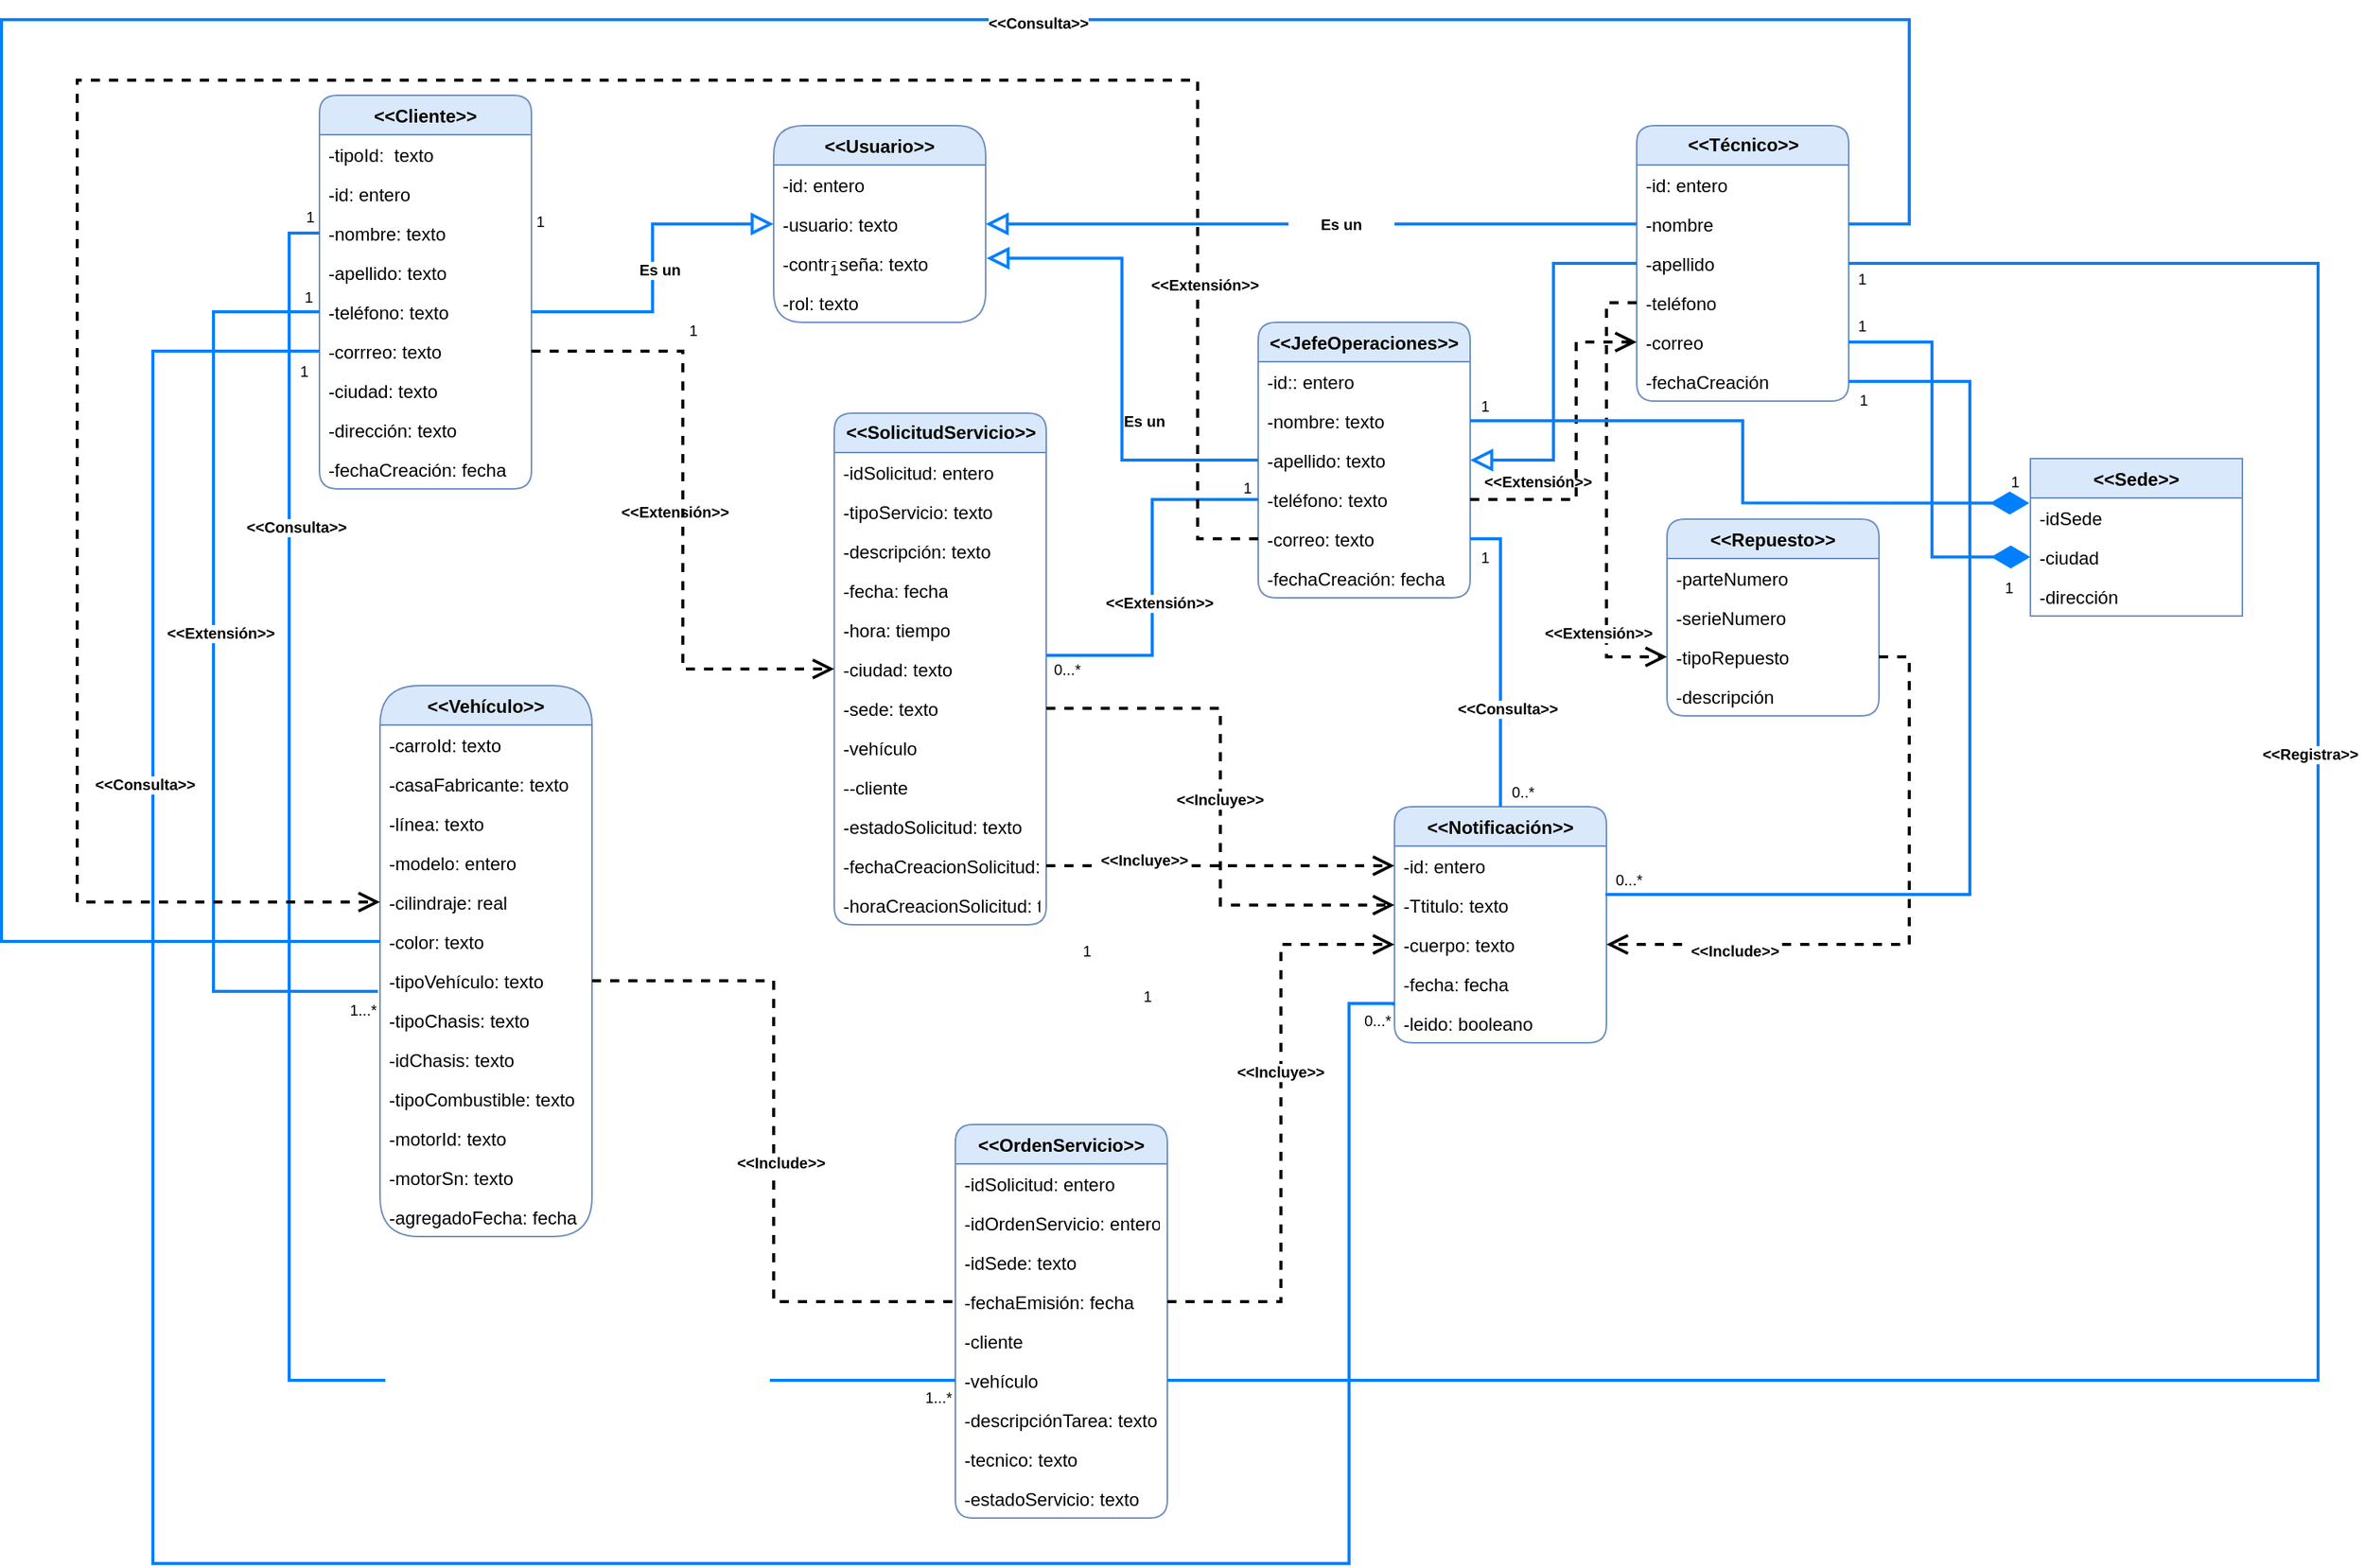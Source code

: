 <mxfile version="20.2.7" type="github">
  <diagram id="WxZgPyMLXEtj6TzBHhpI" name="Página-1">
    <mxGraphModel dx="2383" dy="1953" grid="1" gridSize="10" guides="0" tooltips="1" connect="1" arrows="1" fold="1" page="1" pageScale="1" pageWidth="827" pageHeight="1169" background="none" math="0" shadow="0">
      <root>
        <mxCell id="0" />
        <mxCell id="1" parent="0" />
        <mxCell id="JuVtvxZwjuhmVleojVNO-1" value="&lt;&lt;Cliente&gt;&gt;" style="swimlane;fontStyle=1;childLayout=stackLayout;horizontal=1;startSize=26;fillColor=#dae8fc;horizontalStack=0;resizeParent=1;resizeParentMax=0;resizeLast=0;collapsible=1;marginBottom=0;strokeColor=#6c8ebf;rounded=1;" parent="1" vertex="1">
          <mxGeometry x="-130" y="10" width="140" height="260" as="geometry">
            <mxRectangle x="290" y="150" width="100" height="30" as="alternateBounds" />
          </mxGeometry>
        </mxCell>
        <mxCell id="JuVtvxZwjuhmVleojVNO-2" value="-tipoId:  texto" style="text;strokeColor=none;fillColor=none;align=left;verticalAlign=top;spacingLeft=4;spacingRight=4;overflow=hidden;rotatable=0;points=[[0,0.5],[1,0.5]];portConstraint=eastwest;rounded=1;" parent="JuVtvxZwjuhmVleojVNO-1" vertex="1">
          <mxGeometry y="26" width="140" height="26" as="geometry" />
        </mxCell>
        <mxCell id="JuVtvxZwjuhmVleojVNO-3" value="-id: entero" style="text;strokeColor=none;fillColor=none;align=left;verticalAlign=top;spacingLeft=4;spacingRight=4;overflow=hidden;rotatable=0;points=[[0,0.5],[1,0.5]];portConstraint=eastwest;rounded=1;" parent="JuVtvxZwjuhmVleojVNO-1" vertex="1">
          <mxGeometry y="52" width="140" height="26" as="geometry" />
        </mxCell>
        <mxCell id="JuVtvxZwjuhmVleojVNO-4" value="-nombre: texto" style="text;strokeColor=none;fillColor=none;align=left;verticalAlign=top;spacingLeft=4;spacingRight=4;overflow=hidden;rotatable=0;points=[[0,0.5],[1,0.5]];portConstraint=eastwest;rounded=1;" parent="JuVtvxZwjuhmVleojVNO-1" vertex="1">
          <mxGeometry y="78" width="140" height="26" as="geometry" />
        </mxCell>
        <mxCell id="JuVtvxZwjuhmVleojVNO-7" value="-apellido: texto" style="text;strokeColor=none;fillColor=none;align=left;verticalAlign=top;spacingLeft=4;spacingRight=4;overflow=hidden;rotatable=0;points=[[0,0.5],[1,0.5]];portConstraint=eastwest;rounded=1;" parent="JuVtvxZwjuhmVleojVNO-1" vertex="1">
          <mxGeometry y="104" width="140" height="26" as="geometry" />
        </mxCell>
        <mxCell id="JuVtvxZwjuhmVleojVNO-8" value="-teléfono: texto" style="text;strokeColor=none;fillColor=none;align=left;verticalAlign=top;spacingLeft=4;spacingRight=4;overflow=hidden;rotatable=0;points=[[0,0.5],[1,0.5]];portConstraint=eastwest;rounded=1;" parent="JuVtvxZwjuhmVleojVNO-1" vertex="1">
          <mxGeometry y="130" width="140" height="26" as="geometry" />
        </mxCell>
        <mxCell id="JuVtvxZwjuhmVleojVNO-11" value="-corrreo: texto" style="text;strokeColor=none;fillColor=none;align=left;verticalAlign=top;spacingLeft=4;spacingRight=4;overflow=hidden;rotatable=0;points=[[0,0.5],[1,0.5]];portConstraint=eastwest;rounded=1;" parent="JuVtvxZwjuhmVleojVNO-1" vertex="1">
          <mxGeometry y="156" width="140" height="26" as="geometry" />
        </mxCell>
        <mxCell id="JuVtvxZwjuhmVleojVNO-12" value="-ciudad: texto" style="text;strokeColor=none;fillColor=none;align=left;verticalAlign=top;spacingLeft=4;spacingRight=4;overflow=hidden;rotatable=0;points=[[0,0.5],[1,0.5]];portConstraint=eastwest;rounded=1;" parent="JuVtvxZwjuhmVleojVNO-1" vertex="1">
          <mxGeometry y="182" width="140" height="26" as="geometry" />
        </mxCell>
        <mxCell id="JuVtvxZwjuhmVleojVNO-15" value="-dirección: texto" style="text;strokeColor=none;fillColor=none;align=left;verticalAlign=top;spacingLeft=4;spacingRight=4;overflow=hidden;rotatable=0;points=[[0,0.5],[1,0.5]];portConstraint=eastwest;rounded=1;" parent="JuVtvxZwjuhmVleojVNO-1" vertex="1">
          <mxGeometry y="208" width="140" height="26" as="geometry" />
        </mxCell>
        <mxCell id="JuVtvxZwjuhmVleojVNO-14" value="-fechaCreación: fecha" style="text;strokeColor=none;fillColor=none;align=left;verticalAlign=top;spacingLeft=4;spacingRight=4;overflow=hidden;rotatable=0;points=[[0,0.5],[1,0.5]];portConstraint=eastwest;rounded=1;" parent="JuVtvxZwjuhmVleojVNO-1" vertex="1">
          <mxGeometry y="234" width="140" height="26" as="geometry" />
        </mxCell>
        <mxCell id="JuVtvxZwjuhmVleojVNO-16" value="&lt;&lt;Usuario&gt;&gt;" style="swimlane;fontStyle=1;childLayout=stackLayout;horizontal=1;startSize=26;fillColor=#dae8fc;horizontalStack=0;resizeParent=1;resizeParentMax=0;resizeLast=0;collapsible=1;marginBottom=0;strokeColor=#6c8ebf;rounded=1;arcSize=25;" parent="1" vertex="1">
          <mxGeometry x="170" y="30" width="140" height="130" as="geometry" />
        </mxCell>
        <mxCell id="JuVtvxZwjuhmVleojVNO-17" value="-id: entero" style="text;strokeColor=none;fillColor=none;align=left;verticalAlign=top;spacingLeft=4;spacingRight=4;overflow=hidden;rotatable=0;points=[[0,0.5],[1,0.5]];portConstraint=eastwest;rounded=1;" parent="JuVtvxZwjuhmVleojVNO-16" vertex="1">
          <mxGeometry y="26" width="140" height="26" as="geometry" />
        </mxCell>
        <mxCell id="JuVtvxZwjuhmVleojVNO-19" value="-usuario: texto" style="text;strokeColor=none;fillColor=none;align=left;verticalAlign=top;spacingLeft=4;spacingRight=4;overflow=hidden;rotatable=0;points=[[0,0.5],[1,0.5]];portConstraint=eastwest;rounded=1;" parent="JuVtvxZwjuhmVleojVNO-16" vertex="1">
          <mxGeometry y="52" width="140" height="26" as="geometry" />
        </mxCell>
        <mxCell id="JuVtvxZwjuhmVleojVNO-21" value="-contraseña: texto" style="text;strokeColor=none;fillColor=none;align=left;verticalAlign=top;spacingLeft=4;spacingRight=4;overflow=hidden;rotatable=0;points=[[0,0.5],[1,0.5]];portConstraint=eastwest;rounded=1;" parent="JuVtvxZwjuhmVleojVNO-16" vertex="1">
          <mxGeometry y="78" width="140" height="26" as="geometry" />
        </mxCell>
        <mxCell id="JuVtvxZwjuhmVleojVNO-31" value="-rol: texto" style="text;strokeColor=none;fillColor=none;align=left;verticalAlign=top;spacingLeft=4;spacingRight=4;overflow=hidden;rotatable=0;points=[[0,0.5],[1,0.5]];portConstraint=eastwest;rounded=1;" parent="JuVtvxZwjuhmVleojVNO-16" vertex="1">
          <mxGeometry y="104" width="140" height="26" as="geometry" />
        </mxCell>
        <mxCell id="JuVtvxZwjuhmVleojVNO-30" value="1" style="text;html=1;strokeColor=none;fillColor=none;align=center;verticalAlign=middle;whiteSpace=wrap;rounded=0;labelBackgroundColor=default;fontSize=10;" parent="1" vertex="1">
          <mxGeometry x="-1" y="78" width="34" height="30" as="geometry" />
        </mxCell>
        <mxCell id="JuVtvxZwjuhmVleojVNO-32" value="&lt;&lt;JefeOperaciones&gt;&gt;" style="swimlane;fontStyle=1;childLayout=stackLayout;horizontal=1;startSize=26;fillColor=#dae8fc;horizontalStack=0;resizeParent=1;resizeParentMax=0;resizeLast=0;collapsible=1;marginBottom=0;rounded=1;labelBackgroundColor=none;fontSize=12;strokeColor=#6c8ebf;" parent="1" vertex="1">
          <mxGeometry x="490" y="160" width="140" height="182" as="geometry" />
        </mxCell>
        <mxCell id="JuVtvxZwjuhmVleojVNO-33" value="-id:: entero" style="text;strokeColor=none;fillColor=none;align=left;verticalAlign=top;spacingLeft=4;spacingRight=4;overflow=hidden;rotatable=0;points=[[0,0.5],[1,0.5]];portConstraint=eastwest;rounded=1;labelBackgroundColor=default;fontSize=12;" parent="JuVtvxZwjuhmVleojVNO-32" vertex="1">
          <mxGeometry y="26" width="140" height="26" as="geometry" />
        </mxCell>
        <mxCell id="JuVtvxZwjuhmVleojVNO-34" value="-nombre: texto" style="text;strokeColor=none;fillColor=none;align=left;verticalAlign=top;spacingLeft=4;spacingRight=4;overflow=hidden;rotatable=0;points=[[0,0.5],[1,0.5]];portConstraint=eastwest;rounded=1;labelBackgroundColor=default;fontSize=12;" parent="JuVtvxZwjuhmVleojVNO-32" vertex="1">
          <mxGeometry y="52" width="140" height="26" as="geometry" />
        </mxCell>
        <mxCell id="JuVtvxZwjuhmVleojVNO-35" value="-apellido: texto" style="text;strokeColor=none;fillColor=none;align=left;verticalAlign=top;spacingLeft=4;spacingRight=4;overflow=hidden;rotatable=0;points=[[0,0.5],[1,0.5]];portConstraint=eastwest;rounded=1;labelBackgroundColor=default;fontSize=12;" parent="JuVtvxZwjuhmVleojVNO-32" vertex="1">
          <mxGeometry y="78" width="140" height="26" as="geometry" />
        </mxCell>
        <mxCell id="JuVtvxZwjuhmVleojVNO-50" value="-teléfono: texto" style="text;strokeColor=none;fillColor=none;align=left;verticalAlign=top;spacingLeft=4;spacingRight=4;overflow=hidden;rotatable=0;points=[[0,0.5],[1,0.5]];portConstraint=eastwest;rounded=1;labelBackgroundColor=default;fontSize=12;" parent="JuVtvxZwjuhmVleojVNO-32" vertex="1">
          <mxGeometry y="104" width="140" height="26" as="geometry" />
        </mxCell>
        <mxCell id="JuVtvxZwjuhmVleojVNO-51" value="-correo: texto" style="text;strokeColor=none;fillColor=none;align=left;verticalAlign=top;spacingLeft=4;spacingRight=4;overflow=hidden;rotatable=0;points=[[0,0.5],[1,0.5]];portConstraint=eastwest;rounded=1;labelBackgroundColor=default;fontSize=12;" parent="JuVtvxZwjuhmVleojVNO-32" vertex="1">
          <mxGeometry y="130" width="140" height="26" as="geometry" />
        </mxCell>
        <mxCell id="5buEi4mfANb2UXsL-Ifm-42" value="-fechaCreación: fecha" style="text;strokeColor=none;fillColor=none;align=left;verticalAlign=top;spacingLeft=4;spacingRight=4;overflow=hidden;rotatable=0;points=[[0,0.5],[1,0.5]];portConstraint=eastwest;rounded=1;labelBackgroundColor=default;fontSize=12;" parent="JuVtvxZwjuhmVleojVNO-32" vertex="1">
          <mxGeometry y="156" width="140" height="26" as="geometry" />
        </mxCell>
        <mxCell id="JuVtvxZwjuhmVleojVNO-59" value="&lt;b&gt;&lt;font style=&quot;font-size: 12px;&quot;&gt;&amp;lt;&amp;lt;Técnico&amp;gt;&amp;gt;&lt;/font&gt;&lt;/b&gt;" style="swimlane;fontStyle=0;childLayout=stackLayout;horizontal=1;startSize=26;fillColor=#dae8fc;horizontalStack=0;resizeParent=1;resizeParentMax=0;resizeLast=0;collapsible=1;marginBottom=0;rounded=1;labelBackgroundColor=none;fontSize=10;strokeColor=#6c8ebf;html=1;" parent="1" vertex="1">
          <mxGeometry x="740" y="30" width="140" height="182" as="geometry" />
        </mxCell>
        <mxCell id="JuVtvxZwjuhmVleojVNO-60" value="-id: entero" style="text;strokeColor=none;fillColor=none;align=left;verticalAlign=top;spacingLeft=4;spacingRight=4;overflow=hidden;rotatable=0;points=[[0,0.5],[1,0.5]];portConstraint=eastwest;rounded=1;labelBackgroundColor=none;fontSize=12;html=1;" parent="JuVtvxZwjuhmVleojVNO-59" vertex="1">
          <mxGeometry y="26" width="140" height="26" as="geometry" />
        </mxCell>
        <mxCell id="JuVtvxZwjuhmVleojVNO-61" value="-nombre" style="text;strokeColor=none;fillColor=none;align=left;verticalAlign=top;spacingLeft=4;spacingRight=4;overflow=hidden;rotatable=0;points=[[0,0.5],[1,0.5]];portConstraint=eastwest;rounded=1;labelBackgroundColor=none;fontSize=12;html=1;" parent="JuVtvxZwjuhmVleojVNO-59" vertex="1">
          <mxGeometry y="52" width="140" height="26" as="geometry" />
        </mxCell>
        <mxCell id="JuVtvxZwjuhmVleojVNO-62" value="-apellido" style="text;strokeColor=none;fillColor=none;align=left;verticalAlign=top;spacingLeft=4;spacingRight=4;overflow=hidden;rotatable=0;points=[[0,0.5],[1,0.5]];portConstraint=eastwest;rounded=1;labelBackgroundColor=none;fontSize=12;html=1;" parent="JuVtvxZwjuhmVleojVNO-59" vertex="1">
          <mxGeometry y="78" width="140" height="26" as="geometry" />
        </mxCell>
        <mxCell id="JuVtvxZwjuhmVleojVNO-63" value="-teléfono" style="text;strokeColor=none;fillColor=none;align=left;verticalAlign=top;spacingLeft=4;spacingRight=4;overflow=hidden;rotatable=0;points=[[0,0.5],[1,0.5]];portConstraint=eastwest;rounded=1;labelBackgroundColor=none;fontSize=12;html=1;" parent="JuVtvxZwjuhmVleojVNO-59" vertex="1">
          <mxGeometry y="104" width="140" height="26" as="geometry" />
        </mxCell>
        <mxCell id="JuVtvxZwjuhmVleojVNO-64" value="-correo" style="text;strokeColor=none;fillColor=none;align=left;verticalAlign=top;spacingLeft=4;spacingRight=4;overflow=hidden;rotatable=0;points=[[0,0.5],[1,0.5]];portConstraint=eastwest;rounded=1;labelBackgroundColor=none;fontSize=12;html=1;" parent="JuVtvxZwjuhmVleojVNO-59" vertex="1">
          <mxGeometry y="130" width="140" height="26" as="geometry" />
        </mxCell>
        <mxCell id="5buEi4mfANb2UXsL-Ifm-43" value="-fechaCreación" style="text;strokeColor=none;fillColor=none;align=left;verticalAlign=top;spacingLeft=4;spacingRight=4;overflow=hidden;rotatable=0;points=[[0,0.5],[1,0.5]];portConstraint=eastwest;rounded=1;labelBackgroundColor=none;fontSize=12;html=1;" parent="JuVtvxZwjuhmVleojVNO-59" vertex="1">
          <mxGeometry y="156" width="140" height="26" as="geometry" />
        </mxCell>
        <mxCell id="JuVtvxZwjuhmVleojVNO-73" value="&lt;b&gt;&amp;lt;&amp;lt;SolicitudServicio&amp;gt;&amp;gt;&lt;/b&gt;" style="swimlane;fontStyle=0;childLayout=stackLayout;horizontal=1;startSize=26;fillColor=#dae8fc;horizontalStack=0;resizeParent=1;resizeParentMax=0;resizeLast=0;collapsible=1;marginBottom=0;rounded=1;labelBackgroundColor=none;fontSize=12;strokeColor=#6c8ebf;html=1;" parent="1" vertex="1">
          <mxGeometry x="210" y="220" width="140" height="338" as="geometry" />
        </mxCell>
        <mxCell id="JuVtvxZwjuhmVleojVNO-74" value="-idSolicitud: entero" style="text;strokeColor=none;fillColor=none;align=left;verticalAlign=top;spacingLeft=4;spacingRight=4;overflow=hidden;rotatable=0;points=[[0,0.5],[1,0.5]];portConstraint=eastwest;rounded=1;labelBackgroundColor=none;fontSize=12;html=1;" parent="JuVtvxZwjuhmVleojVNO-73" vertex="1">
          <mxGeometry y="26" width="140" height="26" as="geometry" />
        </mxCell>
        <mxCell id="JuVtvxZwjuhmVleojVNO-75" value="-tipoServicio: texto" style="text;strokeColor=none;fillColor=none;align=left;verticalAlign=top;spacingLeft=4;spacingRight=4;overflow=hidden;rotatable=0;points=[[0,0.5],[1,0.5]];portConstraint=eastwest;rounded=1;labelBackgroundColor=none;fontSize=12;html=1;" parent="JuVtvxZwjuhmVleojVNO-73" vertex="1">
          <mxGeometry y="52" width="140" height="26" as="geometry" />
        </mxCell>
        <mxCell id="JuVtvxZwjuhmVleojVNO-76" value="-descripción: texto" style="text;strokeColor=none;fillColor=none;align=left;verticalAlign=top;spacingLeft=4;spacingRight=4;overflow=hidden;rotatable=0;points=[[0,0.5],[1,0.5]];portConstraint=eastwest;rounded=1;labelBackgroundColor=none;fontSize=12;html=1;" parent="JuVtvxZwjuhmVleojVNO-73" vertex="1">
          <mxGeometry y="78" width="140" height="26" as="geometry" />
        </mxCell>
        <mxCell id="JuVtvxZwjuhmVleojVNO-101" value="-fecha: fecha" style="text;strokeColor=none;fillColor=none;align=left;verticalAlign=top;spacingLeft=4;spacingRight=4;overflow=hidden;rotatable=0;points=[[0,0.5],[1,0.5]];portConstraint=eastwest;rounded=1;labelBackgroundColor=none;fontSize=12;html=1;" parent="JuVtvxZwjuhmVleojVNO-73" vertex="1">
          <mxGeometry y="104" width="140" height="26" as="geometry" />
        </mxCell>
        <mxCell id="JuVtvxZwjuhmVleojVNO-102" value="-hora: tiempo" style="text;strokeColor=none;fillColor=none;align=left;verticalAlign=top;spacingLeft=4;spacingRight=4;overflow=hidden;rotatable=0;points=[[0,0.5],[1,0.5]];portConstraint=eastwest;rounded=1;labelBackgroundColor=none;fontSize=12;html=1;" parent="JuVtvxZwjuhmVleojVNO-73" vertex="1">
          <mxGeometry y="130" width="140" height="26" as="geometry" />
        </mxCell>
        <mxCell id="JuVtvxZwjuhmVleojVNO-96" value="-ciudad: texto" style="text;strokeColor=none;fillColor=none;align=left;verticalAlign=top;spacingLeft=4;spacingRight=4;overflow=hidden;rotatable=0;points=[[0,0.5],[1,0.5]];portConstraint=eastwest;rounded=1;labelBackgroundColor=none;fontSize=12;html=1;" parent="JuVtvxZwjuhmVleojVNO-73" vertex="1">
          <mxGeometry y="156" width="140" height="26" as="geometry" />
        </mxCell>
        <mxCell id="JuVtvxZwjuhmVleojVNO-105" value="-sede: texto" style="text;strokeColor=none;fillColor=none;align=left;verticalAlign=top;spacingLeft=4;spacingRight=4;overflow=hidden;rotatable=0;points=[[0,0.5],[1,0.5]];portConstraint=eastwest;rounded=1;labelBackgroundColor=none;fontSize=12;html=1;" parent="JuVtvxZwjuhmVleojVNO-73" vertex="1">
          <mxGeometry y="182" width="140" height="26" as="geometry" />
        </mxCell>
        <mxCell id="JuVtvxZwjuhmVleojVNO-104" value="-vehículo" style="text;strokeColor=none;fillColor=none;align=left;verticalAlign=top;spacingLeft=4;spacingRight=4;overflow=hidden;rotatable=0;points=[[0,0.5],[1,0.5]];portConstraint=eastwest;rounded=1;labelBackgroundColor=none;fontSize=12;html=1;" parent="JuVtvxZwjuhmVleojVNO-73" vertex="1">
          <mxGeometry y="208" width="140" height="26" as="geometry" />
        </mxCell>
        <mxCell id="JuVtvxZwjuhmVleojVNO-80" value="--cliente" style="text;strokeColor=none;fillColor=none;align=left;verticalAlign=top;spacingLeft=4;spacingRight=4;overflow=hidden;rotatable=0;points=[[0,0.5],[1,0.5]];portConstraint=eastwest;rounded=1;labelBackgroundColor=none;fontSize=12;html=1;" parent="JuVtvxZwjuhmVleojVNO-73" vertex="1">
          <mxGeometry y="234" width="140" height="26" as="geometry" />
        </mxCell>
        <mxCell id="JuVtvxZwjuhmVleojVNO-93" value="-estadoSolicitud: texto" style="text;strokeColor=none;fillColor=none;align=left;verticalAlign=top;spacingLeft=4;spacingRight=4;overflow=hidden;rotatable=0;points=[[0,0.5],[1,0.5]];portConstraint=eastwest;rounded=1;labelBackgroundColor=none;fontSize=12;html=1;" parent="JuVtvxZwjuhmVleojVNO-73" vertex="1">
          <mxGeometry y="260" width="140" height="26" as="geometry" />
        </mxCell>
        <mxCell id="JuVtvxZwjuhmVleojVNO-92" value="-fechaCreacionSolicitud:&amp;nbsp;" style="text;strokeColor=none;fillColor=none;align=left;verticalAlign=top;spacingLeft=4;spacingRight=4;overflow=hidden;rotatable=0;points=[[0,0.5],[1,0.5]];portConstraint=eastwest;rounded=1;labelBackgroundColor=none;fontSize=12;html=1;" parent="JuVtvxZwjuhmVleojVNO-73" vertex="1">
          <mxGeometry y="286" width="140" height="26" as="geometry" />
        </mxCell>
        <mxCell id="JuVtvxZwjuhmVleojVNO-89" value="-horaCreacionSolicitud: tiempo" style="text;strokeColor=none;fillColor=none;align=left;verticalAlign=top;spacingLeft=4;spacingRight=4;overflow=hidden;rotatable=0;points=[[0,0.5],[1,0.5]];portConstraint=eastwest;rounded=1;labelBackgroundColor=none;fontSize=12;html=1;" parent="JuVtvxZwjuhmVleojVNO-73" vertex="1">
          <mxGeometry y="312" width="140" height="26" as="geometry" />
        </mxCell>
        <mxCell id="JuVtvxZwjuhmVleojVNO-85" value="1" style="text;html=1;strokeColor=none;fillColor=none;align=center;verticalAlign=middle;whiteSpace=wrap;rounded=0;labelBackgroundColor=default;fontSize=10;" parent="1" vertex="1">
          <mxGeometry x="620" y="300" width="40" height="30" as="geometry" />
        </mxCell>
        <mxCell id="5buEi4mfANb2UXsL-Ifm-10" value="1" style="text;html=1;strokeColor=none;fillColor=none;align=center;verticalAlign=middle;whiteSpace=wrap;rounded=0;labelBackgroundColor=default;fontSize=10;" parent="1" vertex="1">
          <mxGeometry x="-156" y="75" width="40" height="30" as="geometry" />
        </mxCell>
        <mxCell id="5buEi4mfANb2UXsL-Ifm-12" value="1" style="text;html=1;strokeColor=none;fillColor=none;align=center;verticalAlign=middle;whiteSpace=wrap;rounded=0;labelBackgroundColor=default;fontSize=10;fontStyle=0" parent="1" vertex="1">
          <mxGeometry x="-157" y="128" width="40" height="30" as="geometry" />
        </mxCell>
        <mxCell id="5buEi4mfANb2UXsL-Ifm-13" value="1...*" style="text;html=1;strokeColor=none;fillColor=none;align=center;verticalAlign=middle;whiteSpace=wrap;rounded=0;labelBackgroundColor=default;fontSize=10;" parent="1" vertex="1">
          <mxGeometry x="-131" y="599" width="60" height="30" as="geometry" />
        </mxCell>
        <mxCell id="5buEi4mfANb2UXsL-Ifm-15" value="&lt;&lt;Vehículo&gt;&gt;" style="swimlane;fontStyle=1;childLayout=stackLayout;horizontal=1;startSize=26;fillColor=#dae8fc;horizontalStack=0;resizeParent=1;resizeParentMax=0;resizeLast=0;collapsible=1;marginBottom=0;strokeColor=#6c8ebf;rounded=1;arcSize=50;" parent="1" vertex="1">
          <mxGeometry x="-90" y="400" width="140" height="364" as="geometry" />
        </mxCell>
        <mxCell id="5buEi4mfANb2UXsL-Ifm-16" value="-carroId: texto" style="text;strokeColor=none;fillColor=none;align=left;verticalAlign=top;spacingLeft=4;spacingRight=4;overflow=hidden;rotatable=0;points=[[0,0.5],[1,0.5]];portConstraint=eastwest;" parent="5buEi4mfANb2UXsL-Ifm-15" vertex="1">
          <mxGeometry y="26" width="140" height="26" as="geometry" />
        </mxCell>
        <mxCell id="5buEi4mfANb2UXsL-Ifm-17" value="-casaFabricante: texto" style="text;strokeColor=none;fillColor=none;align=left;verticalAlign=top;spacingLeft=4;spacingRight=4;overflow=hidden;rotatable=0;points=[[0,0.5],[1,0.5]];portConstraint=eastwest;" parent="5buEi4mfANb2UXsL-Ifm-15" vertex="1">
          <mxGeometry y="52" width="140" height="26" as="geometry" />
        </mxCell>
        <mxCell id="5buEi4mfANb2UXsL-Ifm-18" value="-línea: texto" style="text;strokeColor=none;fillColor=none;align=left;verticalAlign=top;spacingLeft=4;spacingRight=4;overflow=hidden;rotatable=0;points=[[0,0.5],[1,0.5]];portConstraint=eastwest;" parent="5buEi4mfANb2UXsL-Ifm-15" vertex="1">
          <mxGeometry y="78" width="140" height="26" as="geometry" />
        </mxCell>
        <mxCell id="5buEi4mfANb2UXsL-Ifm-19" value="-modelo: entero" style="text;strokeColor=none;fillColor=none;align=left;verticalAlign=top;spacingLeft=4;spacingRight=4;overflow=hidden;rotatable=0;points=[[0,0.5],[1,0.5]];portConstraint=eastwest;" parent="5buEi4mfANb2UXsL-Ifm-15" vertex="1">
          <mxGeometry y="104" width="140" height="26" as="geometry" />
        </mxCell>
        <mxCell id="5buEi4mfANb2UXsL-Ifm-20" value="-cilindraje: real" style="text;strokeColor=none;fillColor=none;align=left;verticalAlign=top;spacingLeft=4;spacingRight=4;overflow=hidden;rotatable=0;points=[[0,0.5],[1,0.5]];portConstraint=eastwest;" parent="5buEi4mfANb2UXsL-Ifm-15" vertex="1">
          <mxGeometry y="130" width="140" height="26" as="geometry" />
        </mxCell>
        <mxCell id="5buEi4mfANb2UXsL-Ifm-21" value="-color: texto" style="text;strokeColor=none;fillColor=none;align=left;verticalAlign=top;spacingLeft=4;spacingRight=4;overflow=hidden;rotatable=0;points=[[0,0.5],[1,0.5]];portConstraint=eastwest;" parent="5buEi4mfANb2UXsL-Ifm-15" vertex="1">
          <mxGeometry y="156" width="140" height="26" as="geometry" />
        </mxCell>
        <mxCell id="5buEi4mfANb2UXsL-Ifm-22" value="-tipoVehículo: texto" style="text;strokeColor=none;fillColor=none;align=left;verticalAlign=top;spacingLeft=4;spacingRight=4;overflow=hidden;rotatable=0;points=[[0,0.5],[1,0.5]];portConstraint=eastwest;" parent="5buEi4mfANb2UXsL-Ifm-15" vertex="1">
          <mxGeometry y="182" width="140" height="26" as="geometry" />
        </mxCell>
        <mxCell id="5buEi4mfANb2UXsL-Ifm-23" value="-tipoChasis: texto" style="text;strokeColor=none;fillColor=none;align=left;verticalAlign=top;spacingLeft=4;spacingRight=4;overflow=hidden;rotatable=0;points=[[0,0.5],[1,0.5]];portConstraint=eastwest;" parent="5buEi4mfANb2UXsL-Ifm-15" vertex="1">
          <mxGeometry y="208" width="140" height="26" as="geometry" />
        </mxCell>
        <mxCell id="5buEi4mfANb2UXsL-Ifm-24" value="-idChasis: texto" style="text;strokeColor=none;fillColor=none;align=left;verticalAlign=top;spacingLeft=4;spacingRight=4;overflow=hidden;rotatable=0;points=[[0,0.5],[1,0.5]];portConstraint=eastwest;" parent="5buEi4mfANb2UXsL-Ifm-15" vertex="1">
          <mxGeometry y="234" width="140" height="26" as="geometry" />
        </mxCell>
        <mxCell id="5buEi4mfANb2UXsL-Ifm-25" value="-tipoCombustible: texto" style="text;strokeColor=none;fillColor=none;align=left;verticalAlign=top;spacingLeft=4;spacingRight=4;overflow=hidden;rotatable=0;points=[[0,0.5],[1,0.5]];portConstraint=eastwest;" parent="5buEi4mfANb2UXsL-Ifm-15" vertex="1">
          <mxGeometry y="260" width="140" height="26" as="geometry" />
        </mxCell>
        <mxCell id="5buEi4mfANb2UXsL-Ifm-26" value="-motorId: texto" style="text;strokeColor=none;fillColor=none;align=left;verticalAlign=top;spacingLeft=4;spacingRight=4;overflow=hidden;rotatable=0;points=[[0,0.5],[1,0.5]];portConstraint=eastwest;" parent="5buEi4mfANb2UXsL-Ifm-15" vertex="1">
          <mxGeometry y="286" width="140" height="26" as="geometry" />
        </mxCell>
        <mxCell id="5buEi4mfANb2UXsL-Ifm-27" value="-motorSn: texto" style="text;strokeColor=none;fillColor=none;align=left;verticalAlign=top;spacingLeft=4;spacingRight=4;overflow=hidden;rotatable=0;points=[[0,0.5],[1,0.5]];portConstraint=eastwest;" parent="5buEi4mfANb2UXsL-Ifm-15" vertex="1">
          <mxGeometry y="312" width="140" height="26" as="geometry" />
        </mxCell>
        <mxCell id="5buEi4mfANb2UXsL-Ifm-28" value="-agregadoFecha: fecha" style="text;strokeColor=none;fillColor=none;align=left;verticalAlign=top;spacingLeft=4;spacingRight=4;overflow=hidden;rotatable=0;points=[[0,0.5],[1,0.5]];portConstraint=eastwest;" parent="5buEi4mfANb2UXsL-Ifm-15" vertex="1">
          <mxGeometry y="338" width="140" height="26" as="geometry" />
        </mxCell>
        <mxCell id="5buEi4mfANb2UXsL-Ifm-47" value="&lt;&lt;OrdenServicio&gt;&gt;" style="swimlane;fontStyle=1;childLayout=stackLayout;horizontal=1;startSize=26;fillColor=#dae8fc;horizontalStack=0;resizeParent=1;resizeParentMax=0;resizeLast=0;collapsible=1;marginBottom=0;fontSize=12;strokeColor=#6c8ebf;rounded=1;glass=0;" parent="1" vertex="1">
          <mxGeometry x="290" y="690" width="140" height="260" as="geometry" />
        </mxCell>
        <mxCell id="5buEi4mfANb2UXsL-Ifm-48" value="-idSolicitud: entero" style="text;strokeColor=none;fillColor=none;align=left;verticalAlign=top;spacingLeft=4;spacingRight=4;overflow=hidden;rotatable=0;points=[[0,0.5],[1,0.5]];portConstraint=eastwest;fontSize=12;" parent="5buEi4mfANb2UXsL-Ifm-47" vertex="1">
          <mxGeometry y="26" width="140" height="26" as="geometry" />
        </mxCell>
        <mxCell id="5buEi4mfANb2UXsL-Ifm-49" value="-idOrdenServicio: entero" style="text;strokeColor=none;fillColor=none;align=left;verticalAlign=top;spacingLeft=4;spacingRight=4;overflow=hidden;rotatable=0;points=[[0,0.5],[1,0.5]];portConstraint=eastwest;fontSize=12;" parent="5buEi4mfANb2UXsL-Ifm-47" vertex="1">
          <mxGeometry y="52" width="140" height="26" as="geometry" />
        </mxCell>
        <mxCell id="BSMe2QQOvdmC0vsXIE6G-24" value="-idSede: texto" style="text;strokeColor=none;fillColor=none;align=left;verticalAlign=top;spacingLeft=4;spacingRight=4;overflow=hidden;rotatable=0;points=[[0,0.5],[1,0.5]];portConstraint=eastwest;fontSize=12;" vertex="1" parent="5buEi4mfANb2UXsL-Ifm-47">
          <mxGeometry y="78" width="140" height="26" as="geometry" />
        </mxCell>
        <mxCell id="5buEi4mfANb2UXsL-Ifm-62" value="-fechaEmisión: fecha" style="text;strokeColor=none;fillColor=none;align=left;verticalAlign=top;spacingLeft=4;spacingRight=4;overflow=hidden;rotatable=0;points=[[0,0.5],[1,0.5]];portConstraint=eastwest;fontSize=12;" parent="5buEi4mfANb2UXsL-Ifm-47" vertex="1">
          <mxGeometry y="104" width="140" height="26" as="geometry" />
        </mxCell>
        <mxCell id="5buEi4mfANb2UXsL-Ifm-50" value="-cliente" style="text;strokeColor=none;fillColor=none;align=left;verticalAlign=top;spacingLeft=4;spacingRight=4;overflow=hidden;rotatable=0;points=[[0,0.5],[1,0.5]];portConstraint=eastwest;fontSize=12;" parent="5buEi4mfANb2UXsL-Ifm-47" vertex="1">
          <mxGeometry y="130" width="140" height="26" as="geometry" />
        </mxCell>
        <mxCell id="5buEi4mfANb2UXsL-Ifm-54" value="-vehículo" style="text;strokeColor=none;fillColor=none;align=left;verticalAlign=top;spacingLeft=4;spacingRight=4;overflow=hidden;rotatable=0;points=[[0,0.5],[1,0.5]];portConstraint=eastwest;fontSize=12;" parent="5buEi4mfANb2UXsL-Ifm-47" vertex="1">
          <mxGeometry y="156" width="140" height="26" as="geometry" />
        </mxCell>
        <mxCell id="5buEi4mfANb2UXsL-Ifm-55" value="-descripciónTarea: texto" style="text;strokeColor=none;fillColor=none;align=left;verticalAlign=top;spacingLeft=4;spacingRight=4;overflow=hidden;rotatable=0;points=[[0,0.5],[1,0.5]];portConstraint=eastwest;fontSize=12;" parent="5buEi4mfANb2UXsL-Ifm-47" vertex="1">
          <mxGeometry y="182" width="140" height="26" as="geometry" />
        </mxCell>
        <mxCell id="5buEi4mfANb2UXsL-Ifm-56" value="-tecnico: texto" style="text;strokeColor=none;fillColor=none;align=left;verticalAlign=top;spacingLeft=4;spacingRight=4;overflow=hidden;rotatable=0;points=[[0,0.5],[1,0.5]];portConstraint=eastwest;fontSize=12;" parent="5buEi4mfANb2UXsL-Ifm-47" vertex="1">
          <mxGeometry y="208" width="140" height="26" as="geometry" />
        </mxCell>
        <mxCell id="5buEi4mfANb2UXsL-Ifm-70" value="-estadoServicio: texto" style="text;strokeColor=none;fillColor=none;align=left;verticalAlign=top;spacingLeft=4;spacingRight=4;overflow=hidden;rotatable=0;points=[[0,0.5],[1,0.5]];portConstraint=eastwest;fontSize=12;" parent="5buEi4mfANb2UXsL-Ifm-47" vertex="1">
          <mxGeometry y="234" width="140" height="26" as="geometry" />
        </mxCell>
        <mxCell id="5buEi4mfANb2UXsL-Ifm-87" value="1" style="text;html=1;strokeColor=none;fillColor=none;align=center;verticalAlign=middle;whiteSpace=wrap;rounded=0;labelBackgroundColor=default;fontSize=10;" parent="1" vertex="1">
          <mxGeometry x="190" y="110" width="40" height="30" as="geometry" />
        </mxCell>
        <mxCell id="5buEi4mfANb2UXsL-Ifm-115" value="&lt;&lt;Notificación&gt;&gt;" style="swimlane;fontStyle=1;childLayout=stackLayout;horizontal=1;startSize=26;fillColor=#dae8fc;horizontalStack=0;resizeParent=1;resizeParentMax=0;resizeLast=0;collapsible=1;marginBottom=0;rounded=1;glass=0;fontSize=12;strokeColor=#6c8ebf;" parent="1" vertex="1">
          <mxGeometry x="580" y="480" width="140" height="156" as="geometry" />
        </mxCell>
        <mxCell id="5buEi4mfANb2UXsL-Ifm-116" value="-id: entero" style="text;strokeColor=none;fillColor=none;align=left;verticalAlign=top;spacingLeft=4;spacingRight=4;overflow=hidden;rotatable=0;points=[[0,0.5],[1,0.5]];portConstraint=eastwest;rounded=1;glass=0;fontSize=12;" parent="5buEi4mfANb2UXsL-Ifm-115" vertex="1">
          <mxGeometry y="26" width="140" height="26" as="geometry" />
        </mxCell>
        <mxCell id="5buEi4mfANb2UXsL-Ifm-117" value="-Ttitulo: texto" style="text;strokeColor=none;fillColor=none;align=left;verticalAlign=top;spacingLeft=4;spacingRight=4;overflow=hidden;rotatable=0;points=[[0,0.5],[1,0.5]];portConstraint=eastwest;rounded=1;glass=0;fontSize=12;" parent="5buEi4mfANb2UXsL-Ifm-115" vertex="1">
          <mxGeometry y="52" width="140" height="26" as="geometry" />
        </mxCell>
        <mxCell id="5buEi4mfANb2UXsL-Ifm-118" value="-cuerpo: texto" style="text;strokeColor=none;fillColor=none;align=left;verticalAlign=top;spacingLeft=4;spacingRight=4;overflow=hidden;rotatable=0;points=[[0,0.5],[1,0.5]];portConstraint=eastwest;rounded=1;glass=0;fontSize=12;" parent="5buEi4mfANb2UXsL-Ifm-115" vertex="1">
          <mxGeometry y="78" width="140" height="26" as="geometry" />
        </mxCell>
        <mxCell id="BSMe2QQOvdmC0vsXIE6G-81" value="-fecha: fecha" style="text;strokeColor=none;fillColor=none;align=left;verticalAlign=top;spacingLeft=4;spacingRight=4;overflow=hidden;rotatable=0;points=[[0,0.5],[1,0.5]];portConstraint=eastwest;rounded=1;glass=0;fontSize=12;" vertex="1" parent="5buEi4mfANb2UXsL-Ifm-115">
          <mxGeometry y="104" width="140" height="26" as="geometry" />
        </mxCell>
        <mxCell id="5buEi4mfANb2UXsL-Ifm-119" value="-leido: booleano" style="text;strokeColor=none;fillColor=none;align=left;verticalAlign=top;spacingLeft=4;spacingRight=4;overflow=hidden;rotatable=0;points=[[0,0.5],[1,0.5]];portConstraint=eastwest;rounded=1;glass=0;fontSize=12;" parent="5buEi4mfANb2UXsL-Ifm-115" vertex="1">
          <mxGeometry y="130" width="140" height="26" as="geometry" />
        </mxCell>
        <mxCell id="5buEi4mfANb2UXsL-Ifm-123" value="&lt;&lt;Repuesto&gt;&gt;" style="swimlane;fontStyle=1;childLayout=stackLayout;horizontal=1;startSize=26;fillColor=#dae8fc;horizontalStack=0;resizeParent=1;resizeParentMax=0;resizeLast=0;collapsible=1;marginBottom=0;rounded=1;glass=0;fontSize=12;strokeColor=#6c8ebf;" parent="1" vertex="1">
          <mxGeometry x="760" y="290" width="140" height="130" as="geometry" />
        </mxCell>
        <mxCell id="5buEi4mfANb2UXsL-Ifm-124" value="-parteNumero" style="text;strokeColor=none;fillColor=none;align=left;verticalAlign=top;spacingLeft=4;spacingRight=4;overflow=hidden;rotatable=0;points=[[0,0.5],[1,0.5]];portConstraint=eastwest;rounded=1;glass=0;fontSize=12;" parent="5buEi4mfANb2UXsL-Ifm-123" vertex="1">
          <mxGeometry y="26" width="140" height="26" as="geometry" />
        </mxCell>
        <mxCell id="5buEi4mfANb2UXsL-Ifm-125" value="-serieNumero" style="text;strokeColor=none;fillColor=none;align=left;verticalAlign=top;spacingLeft=4;spacingRight=4;overflow=hidden;rotatable=0;points=[[0,0.5],[1,0.5]];portConstraint=eastwest;rounded=1;glass=0;fontSize=12;" parent="5buEi4mfANb2UXsL-Ifm-123" vertex="1">
          <mxGeometry y="52" width="140" height="26" as="geometry" />
        </mxCell>
        <mxCell id="5buEi4mfANb2UXsL-Ifm-126" value="-tipoRepuesto" style="text;strokeColor=none;fillColor=none;align=left;verticalAlign=top;spacingLeft=4;spacingRight=4;overflow=hidden;rotatable=0;points=[[0,0.5],[1,0.5]];portConstraint=eastwest;rounded=1;glass=0;fontSize=12;" parent="5buEi4mfANb2UXsL-Ifm-123" vertex="1">
          <mxGeometry y="78" width="140" height="26" as="geometry" />
        </mxCell>
        <mxCell id="5buEi4mfANb2UXsL-Ifm-127" value="-descripción" style="text;strokeColor=none;fillColor=none;align=left;verticalAlign=top;spacingLeft=4;spacingRight=4;overflow=hidden;rotatable=0;points=[[0,0.5],[1,0.5]];portConstraint=eastwest;rounded=1;glass=0;fontSize=12;" parent="5buEi4mfANb2UXsL-Ifm-123" vertex="1">
          <mxGeometry y="104" width="140" height="26" as="geometry" />
        </mxCell>
        <mxCell id="5buEi4mfANb2UXsL-Ifm-128" value="1...*" style="text;html=1;strokeColor=none;fillColor=none;align=center;verticalAlign=middle;whiteSpace=wrap;rounded=0;labelBackgroundColor=default;fontSize=10;fontStyle=0" parent="1" vertex="1">
          <mxGeometry x="259" y="855" width="40" height="30" as="geometry" />
        </mxCell>
        <mxCell id="BSMe2QQOvdmC0vsXIE6G-12" style="edgeStyle=orthogonalEdgeStyle;rounded=0;orthogonalLoop=1;jettySize=auto;html=1;exitX=1;exitY=0.5;exitDx=0;exitDy=0;entryX=0;entryY=0.5;entryDx=0;entryDy=0;dashed=1;strokeColor=#000000;endArrow=open;endFill=0;endSize=10;strokeWidth=2;" edge="1" parent="1" source="5buEi4mfANb2UXsL-Ifm-62" target="5buEi4mfANb2UXsL-Ifm-118">
          <mxGeometry relative="1" as="geometry" />
        </mxCell>
        <mxCell id="BSMe2QQOvdmC0vsXIE6G-13" value="&amp;lt;&amp;lt;Incluye&amp;gt;&amp;gt;" style="rounded=1;fontSize=10;strokeColor=none;fillColor=none;fontStyle=1;labelBackgroundColor=default;html=1;whiteSpace=wrap;" vertex="1" parent="1">
          <mxGeometry x="470" y="640" width="70" height="30" as="geometry" />
        </mxCell>
        <mxCell id="BSMe2QQOvdmC0vsXIE6G-22" style="edgeStyle=orthogonalEdgeStyle;rounded=0;orthogonalLoop=1;jettySize=auto;html=1;exitX=1;exitY=0.5;exitDx=0;exitDy=0;entryX=1;entryY=0.5;entryDx=0;entryDy=0;endArrow=open;endFill=0;endSize=10;strokeColor=#000000;strokeWidth=2;dashed=1;" edge="1" parent="1" source="5buEi4mfANb2UXsL-Ifm-126" target="5buEi4mfANb2UXsL-Ifm-118">
          <mxGeometry relative="1" as="geometry" />
        </mxCell>
        <mxCell id="BSMe2QQOvdmC0vsXIE6G-23" value="&amp;lt;&amp;lt;Include&amp;gt;&amp;gt;" style="rounded=1;fontSize=10;strokeColor=none;fillColor=none;fontStyle=1;labelBackgroundColor=default;html=1;whiteSpace=wrap;" vertex="1" parent="1">
          <mxGeometry x="770" y="560" width="70" height="30" as="geometry" />
        </mxCell>
        <mxCell id="BSMe2QQOvdmC0vsXIE6G-28" value="&lt;&lt;Sede&gt;&gt;" style="swimlane;fontStyle=1;childLayout=stackLayout;horizontal=1;startSize=26;fillColor=#dae8fc;horizontalStack=0;resizeParent=1;resizeParentMax=0;resizeLast=0;collapsible=1;marginBottom=0;strokeColor=#6c8ebf;" vertex="1" parent="1">
          <mxGeometry x="1000" y="250" width="140" height="104" as="geometry" />
        </mxCell>
        <mxCell id="BSMe2QQOvdmC0vsXIE6G-29" value="-idSede" style="text;strokeColor=none;fillColor=none;align=left;verticalAlign=top;spacingLeft=4;spacingRight=4;overflow=hidden;rotatable=0;points=[[0,0.5],[1,0.5]];portConstraint=eastwest;" vertex="1" parent="BSMe2QQOvdmC0vsXIE6G-28">
          <mxGeometry y="26" width="140" height="26" as="geometry" />
        </mxCell>
        <mxCell id="BSMe2QQOvdmC0vsXIE6G-30" value="-ciudad" style="text;strokeColor=none;fillColor=none;align=left;verticalAlign=top;spacingLeft=4;spacingRight=4;overflow=hidden;rotatable=0;points=[[0,0.5],[1,0.5]];portConstraint=eastwest;" vertex="1" parent="BSMe2QQOvdmC0vsXIE6G-28">
          <mxGeometry y="52" width="140" height="26" as="geometry" />
        </mxCell>
        <mxCell id="BSMe2QQOvdmC0vsXIE6G-31" value="-dirección" style="text;strokeColor=none;fillColor=none;align=left;verticalAlign=top;spacingLeft=4;spacingRight=4;overflow=hidden;rotatable=0;points=[[0,0.5],[1,0.5]];portConstraint=eastwest;" vertex="1" parent="BSMe2QQOvdmC0vsXIE6G-28">
          <mxGeometry y="78" width="140" height="26" as="geometry" />
        </mxCell>
        <mxCell id="BSMe2QQOvdmC0vsXIE6G-32" style="edgeStyle=orthogonalEdgeStyle;rounded=0;orthogonalLoop=1;jettySize=auto;html=1;exitX=1;exitY=0.5;exitDx=0;exitDy=0;entryX=0;entryY=0.5;entryDx=0;entryDy=0;endArrow=diamondThin;endFill=1;endSize=20;strokeColor=#007FFF;strokeWidth=2;" edge="1" parent="1" source="JuVtvxZwjuhmVleojVNO-64" target="BSMe2QQOvdmC0vsXIE6G-30">
          <mxGeometry relative="1" as="geometry" />
        </mxCell>
        <mxCell id="BSMe2QQOvdmC0vsXIE6G-45" style="edgeStyle=orthogonalEdgeStyle;rounded=0;orthogonalLoop=1;jettySize=auto;html=1;exitX=0;exitY=0.5;exitDx=0;exitDy=0;entryX=0;entryY=0.5;entryDx=0;entryDy=0;endArrow=open;endFill=0;endSize=10;strokeColor=#000000;strokeWidth=2;dashed=1;" edge="1" parent="1" source="JuVtvxZwjuhmVleojVNO-63" target="5buEi4mfANb2UXsL-Ifm-126">
          <mxGeometry relative="1" as="geometry" />
        </mxCell>
        <mxCell id="BSMe2QQOvdmC0vsXIE6G-46" style="edgeStyle=orthogonalEdgeStyle;rounded=0;orthogonalLoop=1;jettySize=auto;html=1;exitX=1;exitY=0.5;exitDx=0;exitDy=0;entryX=0;entryY=0.5;entryDx=0;entryDy=0;endArrow=none;endFill=0;endSize=10;strokeColor=#000000;strokeWidth=2;dashed=1;" edge="1" parent="1" source="5buEi4mfANb2UXsL-Ifm-22" target="5buEi4mfANb2UXsL-Ifm-62">
          <mxGeometry relative="1" as="geometry" />
        </mxCell>
        <mxCell id="BSMe2QQOvdmC0vsXIE6G-47" value="&amp;lt;&amp;lt;Include&amp;gt;&amp;gt;" style="rounded=1;fontSize=10;strokeColor=none;fillColor=none;fontStyle=1;labelBackgroundColor=default;html=1;whiteSpace=wrap;" vertex="1" parent="1">
          <mxGeometry x="140" y="700" width="70" height="30" as="geometry" />
        </mxCell>
        <mxCell id="BSMe2QQOvdmC0vsXIE6G-48" value="1" style="text;html=1;strokeColor=none;fillColor=none;align=center;verticalAlign=middle;whiteSpace=wrap;rounded=0;labelBackgroundColor=default;fontSize=10;" vertex="1" parent="1">
          <mxGeometry x="100" y="150" width="34" height="30" as="geometry" />
        </mxCell>
        <mxCell id="BSMe2QQOvdmC0vsXIE6G-49" value="1" style="text;html=1;strokeColor=none;fillColor=none;align=center;verticalAlign=middle;whiteSpace=wrap;rounded=0;labelBackgroundColor=default;fontSize=10;" vertex="1" parent="1">
          <mxGeometry x="400" y="590" width="34" height="30" as="geometry" />
        </mxCell>
        <mxCell id="BSMe2QQOvdmC0vsXIE6G-51" value="&amp;lt;&amp;lt;Extensión&amp;gt;&amp;gt;" style="rounded=1;fontSize=10;strokeColor=none;fillColor=none;fontStyle=1;labelBackgroundColor=default;html=1;whiteSpace=wrap;" vertex="1" parent="1">
          <mxGeometry x="640" y="250" width="70" height="30" as="geometry" />
        </mxCell>
        <mxCell id="BSMe2QQOvdmC0vsXIE6G-58" value="&amp;lt;&amp;lt;Extensión&amp;gt;&amp;gt;" style="rounded=1;fontSize=10;strokeColor=none;fillColor=none;fontStyle=1;labelBackgroundColor=default;html=1;whiteSpace=wrap;" vertex="1" parent="1">
          <mxGeometry x="70" y="270" width="70" height="30" as="geometry" />
        </mxCell>
        <mxCell id="BSMe2QQOvdmC0vsXIE6G-67" value="1" style="text;html=1;strokeColor=none;fillColor=none;align=center;verticalAlign=middle;whiteSpace=wrap;rounded=0;labelBackgroundColor=default;fontSize=10;" vertex="1" parent="1">
          <mxGeometry x="869" y="147" width="40" height="30" as="geometry" />
        </mxCell>
        <mxCell id="BSMe2QQOvdmC0vsXIE6G-68" value="1" style="text;html=1;strokeColor=none;fillColor=none;align=center;verticalAlign=middle;whiteSpace=wrap;rounded=0;labelBackgroundColor=default;fontSize=10;" vertex="1" parent="1">
          <mxGeometry x="966" y="320" width="40" height="30" as="geometry" />
        </mxCell>
        <mxCell id="BSMe2QQOvdmC0vsXIE6G-74" value="1" style="text;html=1;strokeColor=none;fillColor=none;align=center;verticalAlign=middle;whiteSpace=wrap;rounded=0;labelBackgroundColor=default;fontSize=10;" vertex="1" parent="1">
          <mxGeometry x="360" y="560" width="34" height="30" as="geometry" />
        </mxCell>
        <mxCell id="BSMe2QQOvdmC0vsXIE6G-84" style="edgeStyle=orthogonalEdgeStyle;rounded=0;orthogonalLoop=1;jettySize=auto;html=1;exitX=0;exitY=0.5;exitDx=0;exitDy=0;entryX=1;entryY=0.5;entryDx=0;entryDy=0;endArrow=block;endFill=0;endSize=10;strokeColor=#007FFF;strokeWidth=2;startArrow=none;" edge="1" parent="1" source="BSMe2QQOvdmC0vsXIE6G-2" target="JuVtvxZwjuhmVleojVNO-19">
          <mxGeometry relative="1" as="geometry" />
        </mxCell>
        <mxCell id="BSMe2QQOvdmC0vsXIE6G-2" value="Es un" style="rounded=1;fontSize=10;strokeColor=none;fillColor=none;fontStyle=1;labelBackgroundColor=default;html=1;whiteSpace=wrap;" vertex="1" parent="1">
          <mxGeometry x="510" y="80" width="70" height="30" as="geometry" />
        </mxCell>
        <mxCell id="BSMe2QQOvdmC0vsXIE6G-85" value="" style="edgeStyle=orthogonalEdgeStyle;rounded=0;orthogonalLoop=1;jettySize=auto;html=1;exitX=0;exitY=0.5;exitDx=0;exitDy=0;entryX=1;entryY=0.5;entryDx=0;entryDy=0;endArrow=none;endFill=0;endSize=10;strokeColor=#007FFF;strokeWidth=2;" edge="1" parent="1" source="JuVtvxZwjuhmVleojVNO-61" target="BSMe2QQOvdmC0vsXIE6G-2">
          <mxGeometry relative="1" as="geometry">
            <mxPoint x="740" y="95" as="sourcePoint" />
            <mxPoint x="310" y="95" as="targetPoint" />
          </mxGeometry>
        </mxCell>
        <mxCell id="BSMe2QQOvdmC0vsXIE6G-88" style="edgeStyle=orthogonalEdgeStyle;rounded=0;orthogonalLoop=1;jettySize=auto;html=1;exitX=0;exitY=0.5;exitDx=0;exitDy=0;entryX=1.004;entryY=0.371;entryDx=0;entryDy=0;entryPerimeter=0;endArrow=block;endFill=0;endSize=10;strokeColor=#007FFF;strokeWidth=2;" edge="1" parent="1" source="JuVtvxZwjuhmVleojVNO-35" target="JuVtvxZwjuhmVleojVNO-21">
          <mxGeometry relative="1" as="geometry" />
        </mxCell>
        <mxCell id="BSMe2QQOvdmC0vsXIE6G-89" value="Es un" style="rounded=1;fontSize=10;strokeColor=none;fillColor=none;fontStyle=1;labelBackgroundColor=default;html=1;whiteSpace=wrap;" vertex="1" parent="1">
          <mxGeometry x="380" y="210" width="70" height="30" as="geometry" />
        </mxCell>
        <mxCell id="BSMe2QQOvdmC0vsXIE6G-90" style="edgeStyle=orthogonalEdgeStyle;rounded=0;orthogonalLoop=1;jettySize=auto;html=1;exitX=1;exitY=0.5;exitDx=0;exitDy=0;entryX=0;entryY=0.5;entryDx=0;entryDy=0;endArrow=block;endFill=0;endSize=10;strokeColor=#007FFF;strokeWidth=2;" edge="1" parent="1" source="JuVtvxZwjuhmVleojVNO-8" target="JuVtvxZwjuhmVleojVNO-19">
          <mxGeometry relative="1" as="geometry" />
        </mxCell>
        <mxCell id="BSMe2QQOvdmC0vsXIE6G-91" value="Es un" style="rounded=1;fontSize=10;strokeColor=none;fillColor=none;fontStyle=1;labelBackgroundColor=default;html=1;whiteSpace=wrap;" vertex="1" parent="1">
          <mxGeometry x="60" y="110" width="70" height="30" as="geometry" />
        </mxCell>
        <mxCell id="BSMe2QQOvdmC0vsXIE6G-95" style="edgeStyle=orthogonalEdgeStyle;rounded=0;orthogonalLoop=1;jettySize=auto;html=1;exitX=0;exitY=0.5;exitDx=0;exitDy=0;entryX=-0.01;entryY=0.769;entryDx=0;entryDy=0;entryPerimeter=0;endArrow=none;endFill=0;endSize=10;strokeColor=#007FFF;strokeWidth=2;" edge="1" parent="1" source="JuVtvxZwjuhmVleojVNO-8" target="5buEi4mfANb2UXsL-Ifm-22">
          <mxGeometry relative="1" as="geometry">
            <Array as="points">
              <mxPoint x="-200" y="153" />
              <mxPoint x="-200" y="602" />
            </Array>
          </mxGeometry>
        </mxCell>
        <mxCell id="BSMe2QQOvdmC0vsXIE6G-99" style="edgeStyle=orthogonalEdgeStyle;rounded=0;orthogonalLoop=1;jettySize=auto;html=1;exitX=1;exitY=0.5;exitDx=0;exitDy=0;entryX=0;entryY=0.5;entryDx=0;entryDy=0;endArrow=open;endFill=0;endSize=10;strokeColor=#000000;strokeWidth=2;dashed=1;" edge="1" parent="1" source="JuVtvxZwjuhmVleojVNO-11" target="JuVtvxZwjuhmVleojVNO-96">
          <mxGeometry relative="1" as="geometry" />
        </mxCell>
        <mxCell id="BSMe2QQOvdmC0vsXIE6G-100" value="&amp;lt;&amp;lt;Extensión&amp;gt;&amp;gt;" style="rounded=1;fontSize=10;strokeColor=none;fillColor=none;fontStyle=1;labelBackgroundColor=default;html=1;whiteSpace=wrap;" vertex="1" parent="1">
          <mxGeometry x="-230" y="350" width="70" height="30" as="geometry" />
        </mxCell>
        <mxCell id="BSMe2QQOvdmC0vsXIE6G-104" style="edgeStyle=orthogonalEdgeStyle;rounded=0;orthogonalLoop=1;jettySize=auto;html=1;exitX=0;exitY=0.5;exitDx=0;exitDy=0;entryX=0;entryY=0.5;entryDx=0;entryDy=0;endArrow=none;endFill=0;endSize=10;strokeColor=#007FFF;strokeWidth=2;" edge="1" parent="1" source="JuVtvxZwjuhmVleojVNO-4" target="5buEi4mfANb2UXsL-Ifm-54">
          <mxGeometry relative="1" as="geometry" />
        </mxCell>
        <mxCell id="BSMe2QQOvdmC0vsXIE6G-105" value="&amp;lt;&amp;lt;Consulta&amp;gt;&amp;gt;" style="rounded=1;fontSize=10;strokeColor=none;fillColor=none;fontStyle=1;labelBackgroundColor=default;html=1;whiteSpace=wrap;" vertex="1" parent="1">
          <mxGeometry x="-180" y="280" width="70" height="30" as="geometry" />
        </mxCell>
        <mxCell id="BSMe2QQOvdmC0vsXIE6G-107" style="edgeStyle=orthogonalEdgeStyle;rounded=0;orthogonalLoop=1;jettySize=auto;html=1;exitX=0;exitY=0.5;exitDx=0;exitDy=0;entryX=-0.005;entryY=0.051;entryDx=0;entryDy=0;entryPerimeter=0;endArrow=none;endFill=0;endSize=10;strokeColor=#007FFF;strokeWidth=2;" edge="1" parent="1" source="JuVtvxZwjuhmVleojVNO-11" target="5buEi4mfANb2UXsL-Ifm-119">
          <mxGeometry relative="1" as="geometry">
            <Array as="points">
              <mxPoint x="-240" y="179" />
              <mxPoint x="-240" y="980" />
              <mxPoint x="550" y="980" />
              <mxPoint x="550" y="610" />
              <mxPoint x="579" y="610" />
            </Array>
          </mxGeometry>
        </mxCell>
        <mxCell id="BSMe2QQOvdmC0vsXIE6G-108" value="1" style="text;html=1;strokeColor=none;fillColor=none;align=center;verticalAlign=middle;whiteSpace=wrap;rounded=0;labelBackgroundColor=default;fontSize=10;fontStyle=0" vertex="1" parent="1">
          <mxGeometry x="-160" y="177" width="40" height="30" as="geometry" />
        </mxCell>
        <mxCell id="BSMe2QQOvdmC0vsXIE6G-109" value="0...*" style="text;html=1;strokeColor=none;fillColor=none;align=center;verticalAlign=middle;whiteSpace=wrap;rounded=0;labelBackgroundColor=default;fontSize=10;fontStyle=0" vertex="1" parent="1">
          <mxGeometry x="549" y="606" width="40" height="30" as="geometry" />
        </mxCell>
        <mxCell id="BSMe2QQOvdmC0vsXIE6G-111" value="&amp;lt;&amp;lt;Consulta&amp;gt;&amp;gt;" style="rounded=1;fontSize=10;strokeColor=none;fillColor=none;fontStyle=1;labelBackgroundColor=default;html=1;whiteSpace=wrap;" vertex="1" parent="1">
          <mxGeometry x="-280" y="450" width="70" height="30" as="geometry" />
        </mxCell>
        <mxCell id="BSMe2QQOvdmC0vsXIE6G-113" style="edgeStyle=orthogonalEdgeStyle;rounded=0;orthogonalLoop=1;jettySize=auto;html=1;exitX=0;exitY=0.5;exitDx=0;exitDy=0;endArrow=none;endFill=0;endSize=10;strokeColor=#007FFF;strokeWidth=2;entryX=1;entryY=0.154;entryDx=0;entryDy=0;entryPerimeter=0;" edge="1" parent="1" source="JuVtvxZwjuhmVleojVNO-50" target="JuVtvxZwjuhmVleojVNO-96">
          <mxGeometry relative="1" as="geometry">
            <mxPoint x="360" y="377" as="targetPoint" />
          </mxGeometry>
        </mxCell>
        <mxCell id="BSMe2QQOvdmC0vsXIE6G-116" style="edgeStyle=orthogonalEdgeStyle;rounded=0;orthogonalLoop=1;jettySize=auto;html=1;exitX=0;exitY=0.5;exitDx=0;exitDy=0;entryX=1;entryY=0.5;entryDx=0;entryDy=0;endArrow=block;endFill=0;endSize=10;strokeColor=#007FFF;strokeWidth=2;" edge="1" parent="1" source="JuVtvxZwjuhmVleojVNO-62" target="JuVtvxZwjuhmVleojVNO-35">
          <mxGeometry relative="1" as="geometry" />
        </mxCell>
        <mxCell id="BSMe2QQOvdmC0vsXIE6G-117" value="&amp;lt;&amp;lt;Extensión&amp;gt;&amp;gt;" style="rounded=1;fontSize=10;strokeColor=none;fillColor=none;fontStyle=1;labelBackgroundColor=default;html=1;whiteSpace=wrap;" vertex="1" parent="1">
          <mxGeometry x="680" y="350" width="70" height="30" as="geometry" />
        </mxCell>
        <mxCell id="BSMe2QQOvdmC0vsXIE6G-118" style="edgeStyle=orthogonalEdgeStyle;rounded=0;orthogonalLoop=1;jettySize=auto;html=1;exitX=1;exitY=0.5;exitDx=0;exitDy=0;entryX=0;entryY=0.5;entryDx=0;entryDy=0;endArrow=open;endFill=0;endSize=10;strokeColor=#000000;strokeWidth=2;dashed=1;" edge="1" parent="1" source="JuVtvxZwjuhmVleojVNO-50" target="JuVtvxZwjuhmVleojVNO-64">
          <mxGeometry relative="1" as="geometry">
            <Array as="points">
              <mxPoint x="700" y="277" />
              <mxPoint x="700" y="173" />
            </Array>
          </mxGeometry>
        </mxCell>
        <mxCell id="BSMe2QQOvdmC0vsXIE6G-119" value="&amp;lt;&amp;lt;Extensión&amp;gt;&amp;gt;" style="rounded=1;fontSize=10;strokeColor=none;fillColor=none;fontStyle=1;labelBackgroundColor=default;html=1;whiteSpace=wrap;" vertex="1" parent="1">
          <mxGeometry x="390" y="330" width="70" height="30" as="geometry" />
        </mxCell>
        <mxCell id="BSMe2QQOvdmC0vsXIE6G-121" style="edgeStyle=orthogonalEdgeStyle;rounded=0;orthogonalLoop=1;jettySize=auto;html=1;exitX=0;exitY=0.5;exitDx=0;exitDy=0;entryX=0;entryY=0.5;entryDx=0;entryDy=0;dashed=1;endArrow=open;endFill=0;endSize=10;strokeColor=#000000;strokeWidth=2;" edge="1" parent="1" source="JuVtvxZwjuhmVleojVNO-51" target="5buEi4mfANb2UXsL-Ifm-20">
          <mxGeometry relative="1" as="geometry">
            <Array as="points">
              <mxPoint x="450" y="303" />
              <mxPoint x="450" />
              <mxPoint x="-290" />
              <mxPoint x="-290" y="543" />
            </Array>
          </mxGeometry>
        </mxCell>
        <mxCell id="BSMe2QQOvdmC0vsXIE6G-122" value="&amp;lt;&amp;lt;Extensión&amp;gt;&amp;gt;" style="rounded=1;fontSize=10;strokeColor=none;fillColor=none;fontStyle=1;labelBackgroundColor=default;html=1;whiteSpace=wrap;" vertex="1" parent="1">
          <mxGeometry x="420" y="120" width="70" height="30" as="geometry" />
        </mxCell>
        <mxCell id="BSMe2QQOvdmC0vsXIE6G-123" style="edgeStyle=orthogonalEdgeStyle;rounded=0;orthogonalLoop=1;jettySize=auto;html=1;exitX=1;exitY=0.5;exitDx=0;exitDy=0;entryX=0;entryY=0.5;entryDx=0;entryDy=0;endArrow=none;endFill=0;endSize=10;strokeColor=#007FFF;strokeWidth=2;" edge="1" parent="1" source="JuVtvxZwjuhmVleojVNO-61" target="5buEi4mfANb2UXsL-Ifm-21">
          <mxGeometry relative="1" as="geometry">
            <Array as="points">
              <mxPoint x="920" y="95" />
              <mxPoint x="920" y="-40" />
              <mxPoint x="-340" y="-40" />
              <mxPoint x="-340" y="569" />
            </Array>
          </mxGeometry>
        </mxCell>
        <mxCell id="BSMe2QQOvdmC0vsXIE6G-124" value="&amp;lt;&amp;lt;Consulta&amp;gt;&amp;gt;" style="rounded=1;fontSize=10;strokeColor=none;fillColor=none;fontStyle=1;labelBackgroundColor=default;html=1;whiteSpace=wrap;" vertex="1" parent="1">
          <mxGeometry x="310" y="-53" width="70" height="30" as="geometry" />
        </mxCell>
        <mxCell id="BSMe2QQOvdmC0vsXIE6G-126" style="edgeStyle=orthogonalEdgeStyle;rounded=0;orthogonalLoop=1;jettySize=auto;html=1;exitX=1;exitY=0.5;exitDx=0;exitDy=0;entryX=1;entryY=0.5;entryDx=0;entryDy=0;endArrow=none;endFill=0;endSize=10;strokeColor=#007FFF;strokeWidth=2;" edge="1" parent="1" source="JuVtvxZwjuhmVleojVNO-62" target="5buEi4mfANb2UXsL-Ifm-54">
          <mxGeometry relative="1" as="geometry">
            <Array as="points">
              <mxPoint x="1190" y="121" />
              <mxPoint x="1190" y="859" />
            </Array>
          </mxGeometry>
        </mxCell>
        <mxCell id="BSMe2QQOvdmC0vsXIE6G-127" value="&amp;lt;&amp;lt;Registra&amp;gt;&amp;gt;" style="rounded=1;fontSize=10;strokeColor=none;fillColor=none;fontStyle=1;labelBackgroundColor=default;html=1;whiteSpace=wrap;" vertex="1" parent="1">
          <mxGeometry x="1150" y="430" width="70" height="30" as="geometry" />
        </mxCell>
        <mxCell id="BSMe2QQOvdmC0vsXIE6G-128" style="edgeStyle=orthogonalEdgeStyle;rounded=0;orthogonalLoop=1;jettySize=auto;html=1;exitX=1;exitY=0.5;exitDx=0;exitDy=0;entryX=0;entryY=0.5;entryDx=0;entryDy=0;endArrow=open;endFill=0;endSize=10;strokeColor=#000000;strokeWidth=2;dashed=1;" edge="1" parent="1" source="JuVtvxZwjuhmVleojVNO-92" target="5buEi4mfANb2UXsL-Ifm-116">
          <mxGeometry relative="1" as="geometry" />
        </mxCell>
        <mxCell id="BSMe2QQOvdmC0vsXIE6G-131" value="&amp;lt;&amp;lt;Incluye&amp;gt;&amp;gt;" style="rounded=1;fontSize=10;strokeColor=none;fillColor=none;fontStyle=1;labelBackgroundColor=default;html=1;whiteSpace=wrap;" vertex="1" parent="1">
          <mxGeometry x="380" y="500" width="70" height="30" as="geometry" />
        </mxCell>
        <mxCell id="BSMe2QQOvdmC0vsXIE6G-133" style="edgeStyle=orthogonalEdgeStyle;rounded=0;orthogonalLoop=1;jettySize=auto;html=1;exitX=1;exitY=0.5;exitDx=0;exitDy=0;entryX=0.5;entryY=0;entryDx=0;entryDy=0;endArrow=none;endFill=0;endSize=10;strokeColor=#007FFF;strokeWidth=2;" edge="1" parent="1" source="JuVtvxZwjuhmVleojVNO-51" target="5buEi4mfANb2UXsL-Ifm-115">
          <mxGeometry relative="1" as="geometry" />
        </mxCell>
        <mxCell id="BSMe2QQOvdmC0vsXIE6G-135" value="0..*" style="text;html=1;strokeColor=none;fillColor=none;align=center;verticalAlign=middle;whiteSpace=wrap;rounded=0;labelBackgroundColor=default;fontSize=10;" vertex="1" parent="1">
          <mxGeometry x="645" y="455" width="40" height="30" as="geometry" />
        </mxCell>
        <mxCell id="BSMe2QQOvdmC0vsXIE6G-136" value="&amp;lt;&amp;lt;Consulta&amp;gt;&amp;gt;" style="rounded=1;fontSize=10;strokeColor=none;fillColor=none;fontStyle=1;labelBackgroundColor=default;html=1;whiteSpace=wrap;" vertex="1" parent="1">
          <mxGeometry x="620" y="400" width="70" height="30" as="geometry" />
        </mxCell>
        <mxCell id="BSMe2QQOvdmC0vsXIE6G-139" value="1" style="text;html=1;strokeColor=none;fillColor=none;align=center;verticalAlign=middle;whiteSpace=wrap;rounded=0;labelBackgroundColor=default;fontSize=10;" vertex="1" parent="1">
          <mxGeometry x="869" y="116" width="40" height="30" as="geometry" />
        </mxCell>
        <mxCell id="BSMe2QQOvdmC0vsXIE6G-140" value="1" style="text;html=1;strokeColor=none;fillColor=none;align=center;verticalAlign=middle;whiteSpace=wrap;rounded=0;labelBackgroundColor=default;fontSize=10;" vertex="1" parent="1">
          <mxGeometry x="463" y="254" width="40" height="30" as="geometry" />
        </mxCell>
        <mxCell id="BSMe2QQOvdmC0vsXIE6G-142" value="0...*" style="text;html=1;strokeColor=none;fillColor=none;align=center;verticalAlign=middle;whiteSpace=wrap;rounded=0;labelBackgroundColor=default;fontSize=10;fontStyle=0" vertex="1" parent="1">
          <mxGeometry x="344" y="374" width="40" height="30" as="geometry" />
        </mxCell>
        <mxCell id="BSMe2QQOvdmC0vsXIE6G-143" style="edgeStyle=orthogonalEdgeStyle;rounded=0;orthogonalLoop=1;jettySize=auto;html=1;exitX=1;exitY=0.5;exitDx=0;exitDy=0;entryX=-0.005;entryY=0.128;entryDx=0;entryDy=0;endArrow=diamondThin;endFill=1;endSize=20;strokeColor=#007FFF;strokeWidth=2;entryPerimeter=0;" edge="1" parent="1" source="JuVtvxZwjuhmVleojVNO-34" target="BSMe2QQOvdmC0vsXIE6G-29">
          <mxGeometry relative="1" as="geometry">
            <Array as="points">
              <mxPoint x="810" y="225" />
              <mxPoint x="810" y="279" />
            </Array>
          </mxGeometry>
        </mxCell>
        <mxCell id="BSMe2QQOvdmC0vsXIE6G-144" value="1" style="text;html=1;strokeColor=none;fillColor=none;align=center;verticalAlign=middle;whiteSpace=wrap;rounded=0;labelBackgroundColor=default;fontSize=10;" vertex="1" parent="1">
          <mxGeometry x="620" y="200" width="40" height="30" as="geometry" />
        </mxCell>
        <mxCell id="BSMe2QQOvdmC0vsXIE6G-146" value="1" style="text;html=1;strokeColor=none;fillColor=none;align=center;verticalAlign=middle;whiteSpace=wrap;rounded=0;labelBackgroundColor=default;fontSize=10;" vertex="1" parent="1">
          <mxGeometry x="970" y="250" width="40" height="30" as="geometry" />
        </mxCell>
        <mxCell id="BSMe2QQOvdmC0vsXIE6G-147" style="edgeStyle=orthogonalEdgeStyle;rounded=0;orthogonalLoop=1;jettySize=auto;html=1;exitX=1;exitY=0.5;exitDx=0;exitDy=0;entryX=0.995;entryY=0.231;entryDx=0;entryDy=0;entryPerimeter=0;endArrow=none;endFill=0;endSize=20;strokeColor=#007FFF;strokeWidth=2;" edge="1" parent="1" source="5buEi4mfANb2UXsL-Ifm-43" target="5buEi4mfANb2UXsL-Ifm-117">
          <mxGeometry relative="1" as="geometry">
            <Array as="points">
              <mxPoint x="960" y="199" />
              <mxPoint x="960" y="538" />
            </Array>
          </mxGeometry>
        </mxCell>
        <mxCell id="BSMe2QQOvdmC0vsXIE6G-148" value="1" style="text;html=1;strokeColor=none;fillColor=none;align=center;verticalAlign=middle;whiteSpace=wrap;rounded=0;labelBackgroundColor=default;fontSize=10;" vertex="1" parent="1">
          <mxGeometry x="870" y="196" width="40" height="30" as="geometry" />
        </mxCell>
        <mxCell id="BSMe2QQOvdmC0vsXIE6G-150" value="0...*" style="text;html=1;strokeColor=none;fillColor=none;align=center;verticalAlign=middle;whiteSpace=wrap;rounded=0;labelBackgroundColor=default;fontSize=10;fontStyle=0" vertex="1" parent="1">
          <mxGeometry x="715" y="513" width="40" height="30" as="geometry" />
        </mxCell>
        <mxCell id="BSMe2QQOvdmC0vsXIE6G-154" style="edgeStyle=orthogonalEdgeStyle;rounded=0;orthogonalLoop=1;jettySize=auto;html=1;exitX=1;exitY=0.5;exitDx=0;exitDy=0;entryX=0;entryY=0.5;entryDx=0;entryDy=0;endArrow=open;endFill=0;endSize=10;strokeColor=#000000;strokeWidth=2;dashed=1;" edge="1" parent="1" source="JuVtvxZwjuhmVleojVNO-105" target="5buEi4mfANb2UXsL-Ifm-117">
          <mxGeometry relative="1" as="geometry" />
        </mxCell>
        <mxCell id="BSMe2QQOvdmC0vsXIE6G-155" value="&amp;lt;&amp;lt;Incluye&amp;gt;&amp;gt;" style="rounded=1;fontSize=10;strokeColor=none;fillColor=none;fontStyle=1;labelBackgroundColor=default;html=1;whiteSpace=wrap;" vertex="1" parent="1">
          <mxGeometry x="430" y="460" width="70" height="30" as="geometry" />
        </mxCell>
      </root>
    </mxGraphModel>
  </diagram>
</mxfile>
